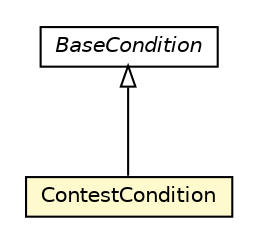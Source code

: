 #!/usr/local/bin/dot
#
# Class diagram 
# Generated by UMLGraph version 5.1 (http://www.umlgraph.org/)
#

digraph G {
	edge [fontname="Helvetica",fontsize=10,labelfontname="Helvetica",labelfontsize=10];
	node [fontname="Helvetica",fontsize=10,shape=plaintext];
	nodesep=0.25;
	ranksep=0.5;
	// cn.edu.uestc.acmicpc.db.condition.impl.ContestCondition
	c3369 [label=<<table title="cn.edu.uestc.acmicpc.db.condition.impl.ContestCondition" border="0" cellborder="1" cellspacing="0" cellpadding="2" port="p" bgcolor="lemonChiffon" href="./ContestCondition.html">
		<tr><td><table border="0" cellspacing="0" cellpadding="1">
<tr><td align="center" balign="center"> ContestCondition </td></tr>
		</table></td></tr>
		</table>>, fontname="Helvetica", fontcolor="black", fontsize=10.0];
	// cn.edu.uestc.acmicpc.db.condition.base.BaseCondition
	c3379 [label=<<table title="cn.edu.uestc.acmicpc.db.condition.base.BaseCondition" border="0" cellborder="1" cellspacing="0" cellpadding="2" port="p" href="../base/BaseCondition.html">
		<tr><td><table border="0" cellspacing="0" cellpadding="1">
<tr><td align="center" balign="center"><font face="Helvetica-Oblique"> BaseCondition </font></td></tr>
		</table></td></tr>
		</table>>, fontname="Helvetica", fontcolor="black", fontsize=10.0];
	//cn.edu.uestc.acmicpc.db.condition.impl.ContestCondition extends cn.edu.uestc.acmicpc.db.condition.base.BaseCondition
	c3379:p -> c3369:p [dir=back,arrowtail=empty];
}

